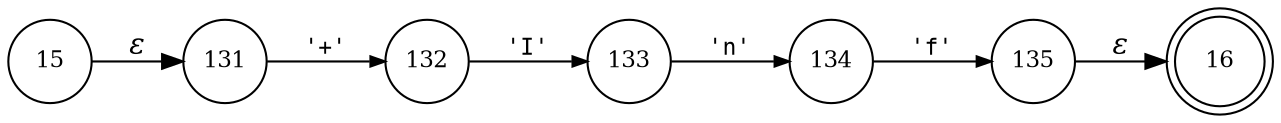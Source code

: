 digraph ATN {
rankdir=LR;
s16[fontsize=11, label="16", shape=doublecircle, fixedsize=true, width=.6];
s131[fontsize=11,label="131", shape=circle, fixedsize=true, width=.55, peripheries=1];
s132[fontsize=11,label="132", shape=circle, fixedsize=true, width=.55, peripheries=1];
s133[fontsize=11,label="133", shape=circle, fixedsize=true, width=.55, peripheries=1];
s134[fontsize=11,label="134", shape=circle, fixedsize=true, width=.55, peripheries=1];
s135[fontsize=11,label="135", shape=circle, fixedsize=true, width=.55, peripheries=1];
s15[fontsize=11,label="15", shape=circle, fixedsize=true, width=.55, peripheries=1];
s15 -> s131 [fontname="Times-Italic", label="&epsilon;"];
s131 -> s132 [fontsize=11, fontname="Courier", arrowsize=.7, label = "'+'", arrowhead = normal];
s132 -> s133 [fontsize=11, fontname="Courier", arrowsize=.7, label = "'I'", arrowhead = normal];
s133 -> s134 [fontsize=11, fontname="Courier", arrowsize=.7, label = "'n'", arrowhead = normal];
s134 -> s135 [fontsize=11, fontname="Courier", arrowsize=.7, label = "'f'", arrowhead = normal];
s135 -> s16 [fontname="Times-Italic", label="&epsilon;"];
}